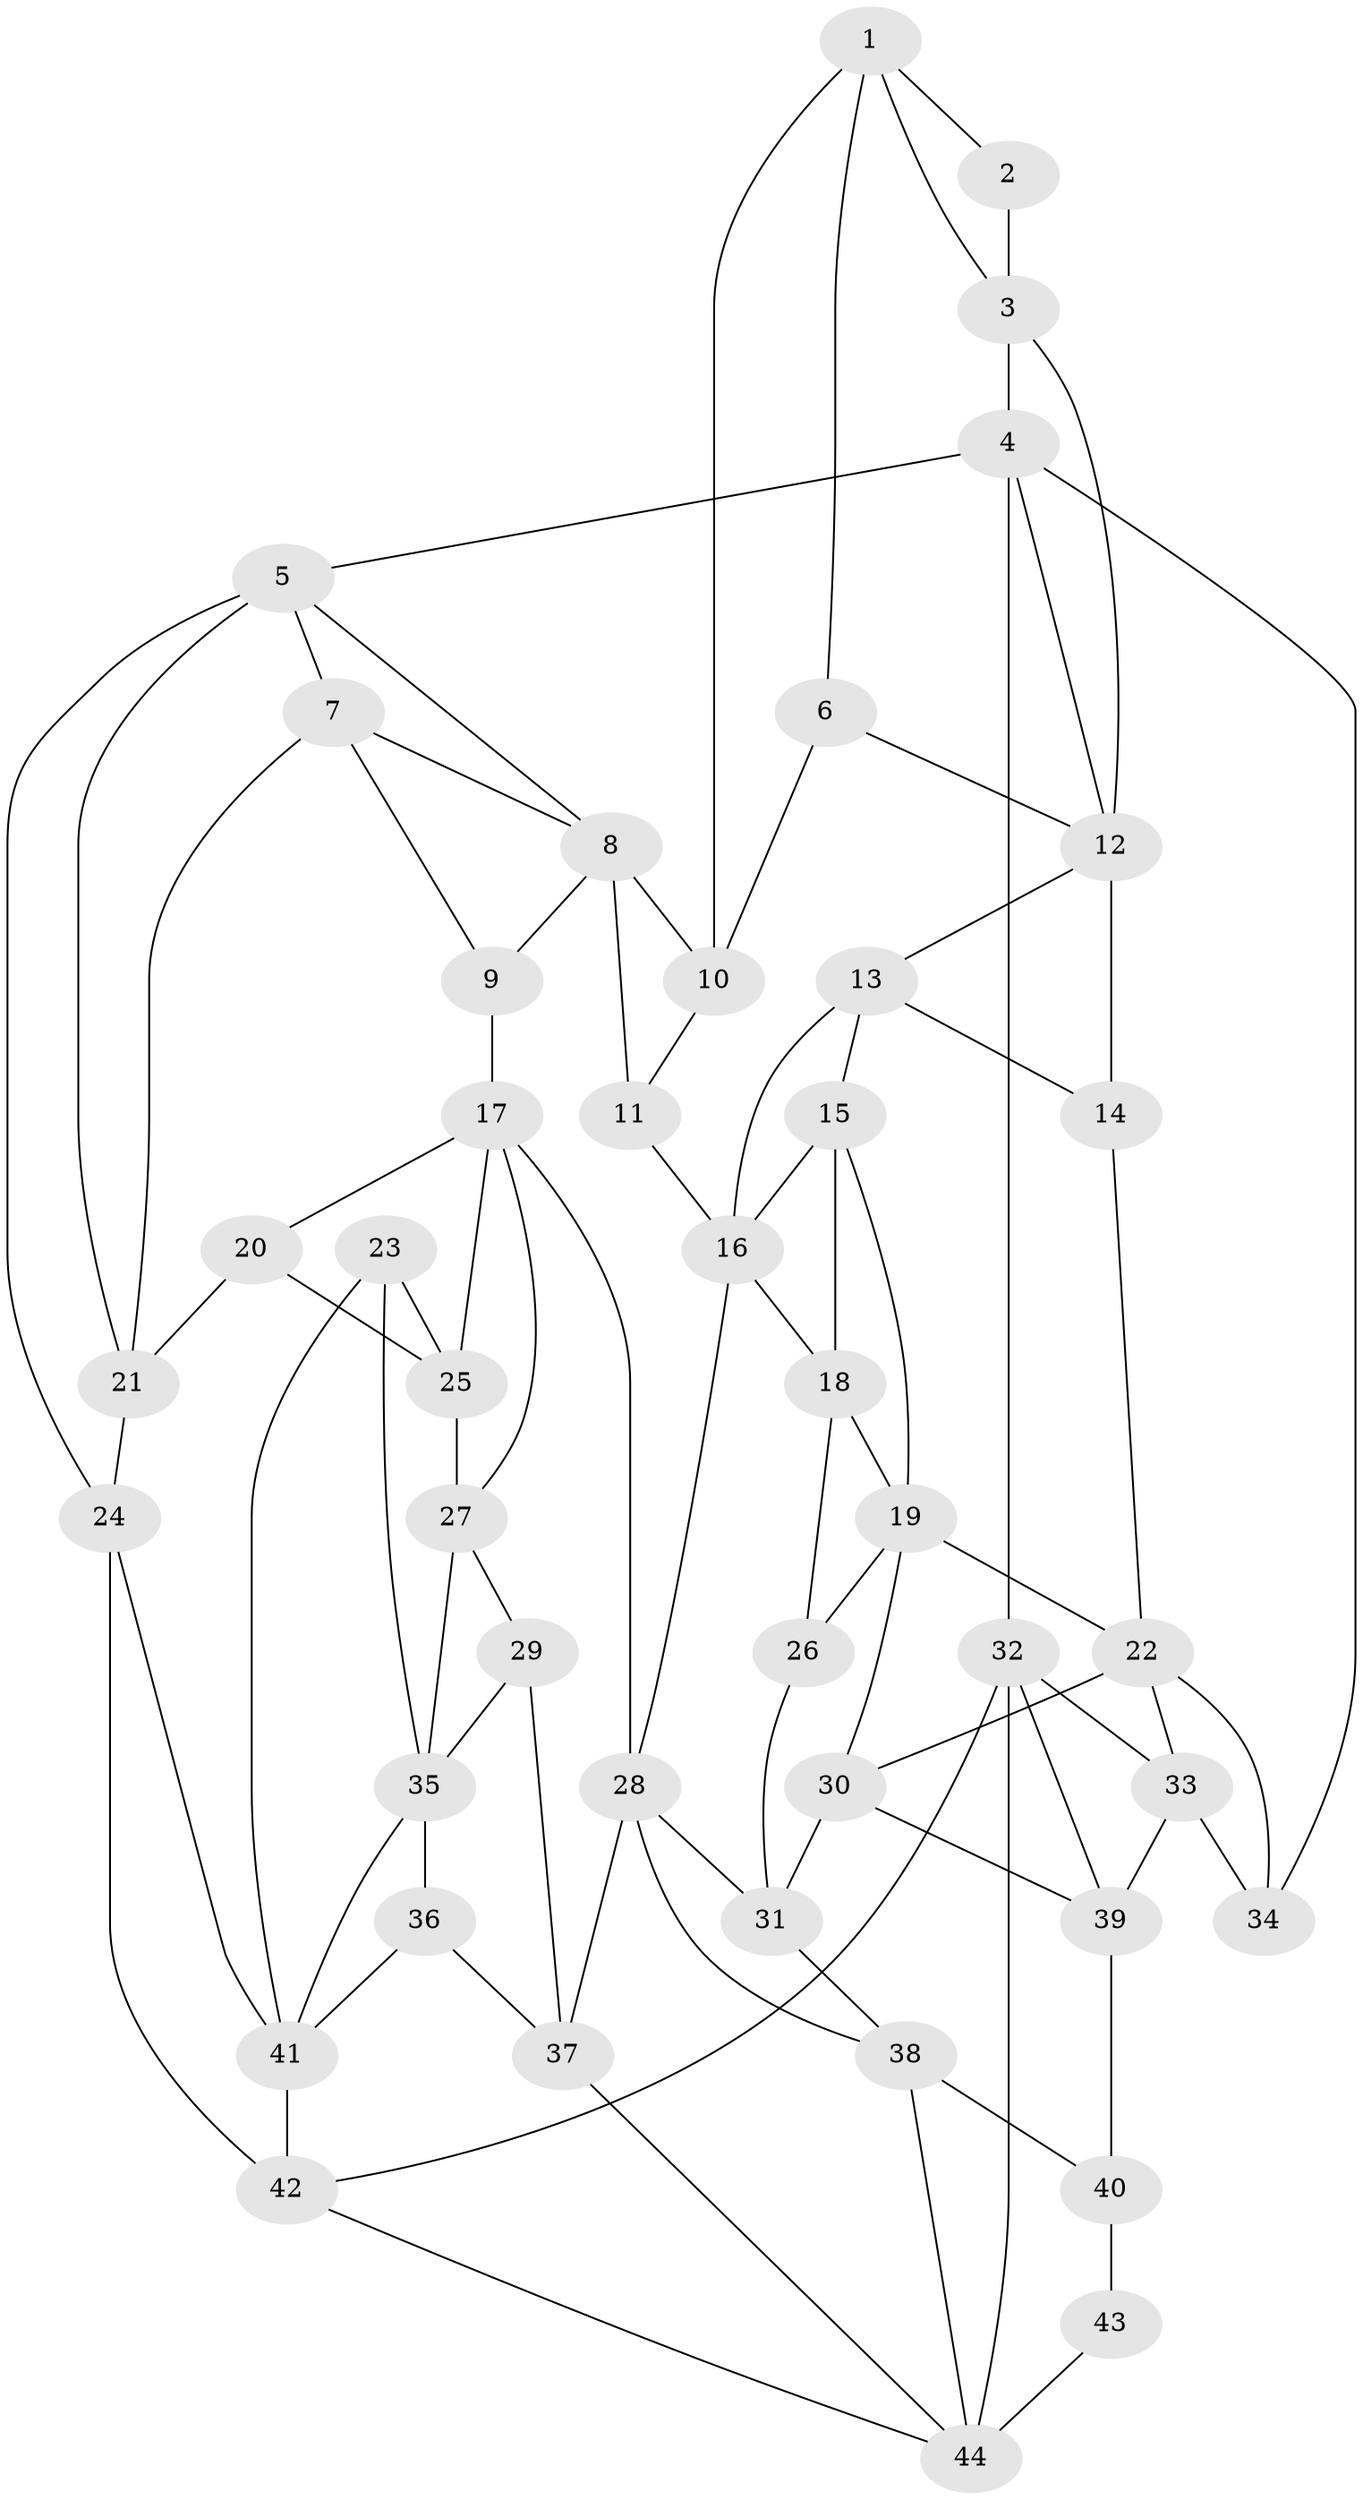 // original degree distribution, {3: 0.014598540145985401, 4: 0.22627737226277372, 5: 0.5547445255474452, 6: 0.20437956204379562}
// Generated by graph-tools (version 1.1) at 2025/38/03/04/25 23:38:37]
// undirected, 44 vertices, 87 edges
graph export_dot {
  node [color=gray90,style=filled];
  1;
  2;
  3;
  4;
  5;
  6;
  7;
  8;
  9;
  10;
  11;
  12;
  13;
  14;
  15;
  16;
  17;
  18;
  19;
  20;
  21;
  22;
  23;
  24;
  25;
  26;
  27;
  28;
  29;
  30;
  31;
  32;
  33;
  34;
  35;
  36;
  37;
  38;
  39;
  40;
  41;
  42;
  43;
  44;
  1 -- 2 [weight=1.0];
  1 -- 3 [weight=1.0];
  1 -- 6 [weight=1.0];
  1 -- 10 [weight=1.0];
  2 -- 3 [weight=2.0];
  3 -- 4 [weight=2.0];
  3 -- 12 [weight=1.0];
  4 -- 5 [weight=1.0];
  4 -- 12 [weight=1.0];
  4 -- 32 [weight=1.0];
  4 -- 34 [weight=1.0];
  5 -- 7 [weight=1.0];
  5 -- 8 [weight=1.0];
  5 -- 21 [weight=1.0];
  5 -- 24 [weight=2.0];
  6 -- 10 [weight=2.0];
  6 -- 12 [weight=1.0];
  7 -- 8 [weight=1.0];
  7 -- 9 [weight=1.0];
  7 -- 21 [weight=1.0];
  8 -- 9 [weight=1.0];
  8 -- 10 [weight=2.0];
  8 -- 11 [weight=1.0];
  9 -- 17 [weight=1.0];
  10 -- 11 [weight=1.0];
  11 -- 16 [weight=1.0];
  12 -- 13 [weight=1.0];
  12 -- 14 [weight=2.0];
  13 -- 14 [weight=1.0];
  13 -- 15 [weight=1.0];
  13 -- 16 [weight=1.0];
  14 -- 22 [weight=1.0];
  15 -- 16 [weight=1.0];
  15 -- 18 [weight=3.0];
  15 -- 19 [weight=1.0];
  16 -- 18 [weight=1.0];
  16 -- 28 [weight=1.0];
  17 -- 20 [weight=1.0];
  17 -- 25 [weight=1.0];
  17 -- 27 [weight=1.0];
  17 -- 28 [weight=1.0];
  18 -- 19 [weight=1.0];
  18 -- 26 [weight=1.0];
  19 -- 22 [weight=1.0];
  19 -- 26 [weight=1.0];
  19 -- 30 [weight=1.0];
  20 -- 21 [weight=2.0];
  20 -- 25 [weight=1.0];
  21 -- 24 [weight=2.0];
  22 -- 30 [weight=1.0];
  22 -- 33 [weight=1.0];
  22 -- 34 [weight=1.0];
  23 -- 25 [weight=2.0];
  23 -- 35 [weight=1.0];
  23 -- 41 [weight=1.0];
  24 -- 41 [weight=1.0];
  24 -- 42 [weight=2.0];
  25 -- 27 [weight=2.0];
  26 -- 31 [weight=2.0];
  27 -- 29 [weight=1.0];
  27 -- 35 [weight=1.0];
  28 -- 31 [weight=1.0];
  28 -- 37 [weight=1.0];
  28 -- 38 [weight=1.0];
  29 -- 35 [weight=1.0];
  29 -- 37 [weight=1.0];
  30 -- 31 [weight=1.0];
  30 -- 39 [weight=1.0];
  31 -- 38 [weight=1.0];
  32 -- 33 [weight=1.0];
  32 -- 39 [weight=1.0];
  32 -- 42 [weight=1.0];
  32 -- 44 [weight=1.0];
  33 -- 34 [weight=2.0];
  33 -- 39 [weight=1.0];
  35 -- 36 [weight=2.0];
  35 -- 41 [weight=1.0];
  36 -- 37 [weight=1.0];
  36 -- 41 [weight=1.0];
  37 -- 44 [weight=1.0];
  38 -- 40 [weight=1.0];
  38 -- 44 [weight=1.0];
  39 -- 40 [weight=2.0];
  40 -- 43 [weight=1.0];
  41 -- 42 [weight=2.0];
  42 -- 44 [weight=1.0];
  43 -- 44 [weight=2.0];
}
